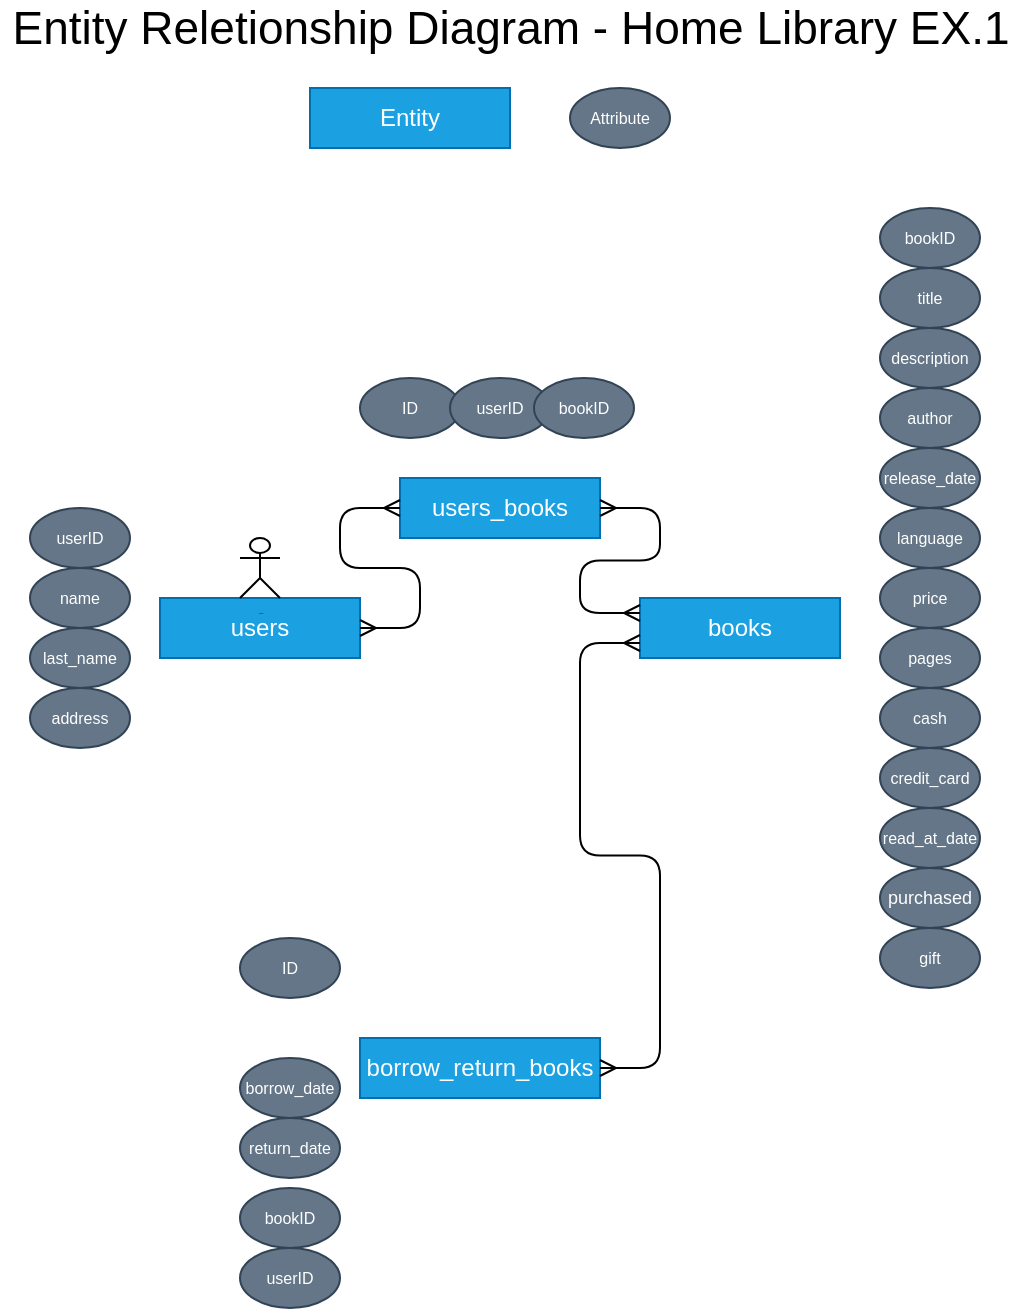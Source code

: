 <mxfile>
    <diagram id="eGNJlup8zPmkg063-UJ1" name="Page-1">
        <mxGraphModel dx="1162" dy="667" grid="1" gridSize="10" guides="1" tooltips="1" connect="1" arrows="1" fold="1" page="1" pageScale="1" pageWidth="583" pageHeight="827" background="none" math="0" shadow="0">
            <root>
                <mxCell id="0"/>
                <mxCell id="1" parent="0"/>
                <mxCell id="2" value="&lt;font style=&quot;font-size: 23px&quot;&gt;Entity Reletionship Diagram - Home Library EX.1&lt;/font&gt;" style="text;html=1;align=center;verticalAlign=middle;resizable=0;points=[];autosize=1;strokeColor=none;" parent="1" vertex="1">
                    <mxGeometry x="25" y="20" width="510" height="20" as="geometry"/>
                </mxCell>
                <mxCell id="3" value="Entity" style="rounded=0;whiteSpace=wrap;html=1;fillColor=#1ba1e2;strokeColor=#006EAF;fontColor=#ffffff;fontSize=12;" parent="1" vertex="1">
                    <mxGeometry x="180" y="60" width="100" height="30" as="geometry"/>
                </mxCell>
                <mxCell id="5" value="&lt;font style=&quot;font-size: 8px&quot;&gt;Attribute&lt;/font&gt;" style="ellipse;whiteSpace=wrap;html=1;fillColor=#647687;strokeColor=#314354;fontColor=#ffffff;fontSize=9;" parent="1" vertex="1">
                    <mxGeometry x="310" y="60" width="50" height="30" as="geometry"/>
                </mxCell>
                <mxCell id="6" value="users" style="rounded=0;whiteSpace=wrap;html=1;fillColor=#1ba1e2;strokeColor=#006EAF;fontColor=#ffffff;" parent="1" vertex="1">
                    <mxGeometry x="105" y="315" width="100" height="30" as="geometry"/>
                </mxCell>
                <mxCell id="12" value="&lt;font style=&quot;font-size: 8px&quot;&gt;name&lt;/font&gt;" style="ellipse;whiteSpace=wrap;html=1;fillColor=#647687;strokeColor=#314354;fontColor=#ffffff;fontSize=9;" parent="1" vertex="1">
                    <mxGeometry x="40" y="300" width="50" height="30" as="geometry"/>
                </mxCell>
                <mxCell id="13" value="&lt;font style=&quot;font-size: 8px&quot;&gt;last_name&lt;/font&gt;" style="ellipse;whiteSpace=wrap;html=1;fillColor=#647687;strokeColor=#314354;fontColor=#ffffff;fontSize=9;" parent="1" vertex="1">
                    <mxGeometry x="40" y="330" width="50" height="30" as="geometry"/>
                </mxCell>
                <mxCell id="15" value="&lt;span style=&quot;font-size: 8px&quot;&gt;address&lt;/span&gt;" style="ellipse;whiteSpace=wrap;html=1;fillColor=#647687;strokeColor=#314354;fontColor=#ffffff;fontSize=9;" parent="1" vertex="1">
                    <mxGeometry x="40" y="360" width="50" height="30" as="geometry"/>
                </mxCell>
                <mxCell id="17" value="&lt;span style=&quot;font-size: 8px&quot;&gt;borrow_date&lt;/span&gt;" style="ellipse;whiteSpace=wrap;html=1;fillColor=#647687;strokeColor=#314354;fontColor=#ffffff;fontSize=9;" parent="1" vertex="1">
                    <mxGeometry x="145" y="545" width="50" height="30" as="geometry"/>
                </mxCell>
                <mxCell id="19" value="&lt;span style=&quot;font-size: 8px&quot;&gt;return_date&lt;/span&gt;" style="ellipse;whiteSpace=wrap;html=1;fillColor=#647687;strokeColor=#314354;fontColor=#ffffff;fontSize=9;" parent="1" vertex="1">
                    <mxGeometry x="145" y="575" width="50" height="30" as="geometry"/>
                </mxCell>
                <mxCell id="20" value="borrow_return_books" style="rounded=0;whiteSpace=wrap;html=1;fillColor=#1ba1e2;strokeColor=#006EAF;fontColor=#ffffff;fontSize=12;" parent="1" vertex="1">
                    <mxGeometry x="205" y="535" width="120" height="30" as="geometry"/>
                </mxCell>
                <mxCell id="21" value="books" style="rounded=0;whiteSpace=wrap;html=1;fillColor=#1ba1e2;strokeColor=#006EAF;fontColor=#ffffff;" parent="1" vertex="1">
                    <mxGeometry x="345" y="315" width="100" height="30" as="geometry"/>
                </mxCell>
                <mxCell id="22" value="&lt;font style=&quot;font-size: 8px&quot;&gt;description&lt;/font&gt;" style="ellipse;whiteSpace=wrap;html=1;fillColor=#647687;strokeColor=#314354;fontColor=#ffffff;fontSize=9;" parent="1" vertex="1">
                    <mxGeometry x="465" y="180" width="50" height="30" as="geometry"/>
                </mxCell>
                <mxCell id="23" value="&lt;span style=&quot;font-size: 8px&quot;&gt;title&lt;/span&gt;" style="ellipse;whiteSpace=wrap;html=1;fillColor=#647687;strokeColor=#314354;fontColor=#ffffff;fontSize=9;" parent="1" vertex="1">
                    <mxGeometry x="465" y="150" width="50" height="30" as="geometry"/>
                </mxCell>
                <mxCell id="24" value="&lt;font style=&quot;font-size: 8px&quot;&gt;author&lt;/font&gt;" style="ellipse;whiteSpace=wrap;html=1;fillColor=#647687;strokeColor=#314354;fontColor=#ffffff;fontSize=9;" parent="1" vertex="1">
                    <mxGeometry x="465" y="210" width="50" height="30" as="geometry"/>
                </mxCell>
                <mxCell id="25" value="&lt;font style=&quot;font-size: 8px&quot;&gt;release_date&lt;/font&gt;" style="ellipse;whiteSpace=wrap;html=1;fillColor=#647687;strokeColor=#314354;fontColor=#ffffff;fontSize=9;" parent="1" vertex="1">
                    <mxGeometry x="465" y="240" width="50" height="30" as="geometry"/>
                </mxCell>
                <mxCell id="26" value="&lt;font style=&quot;font-size: 8px&quot;&gt;language&lt;/font&gt;" style="ellipse;whiteSpace=wrap;html=1;fillColor=#647687;strokeColor=#314354;fontColor=#ffffff;fontSize=9;" parent="1" vertex="1">
                    <mxGeometry x="465" y="270" width="50" height="30" as="geometry"/>
                </mxCell>
                <mxCell id="27" value="&lt;font style=&quot;font-size: 8px&quot;&gt;price&lt;/font&gt;" style="ellipse;whiteSpace=wrap;html=1;fillColor=#647687;strokeColor=#314354;fontColor=#ffffff;fontSize=9;" parent="1" vertex="1">
                    <mxGeometry x="465" y="300" width="50" height="30" as="geometry"/>
                </mxCell>
                <mxCell id="28" value="&lt;font style=&quot;font-size: 8px&quot;&gt;pages&lt;/font&gt;" style="ellipse;whiteSpace=wrap;html=1;fillColor=#647687;strokeColor=#314354;fontColor=#ffffff;fontSize=9;" parent="1" vertex="1">
                    <mxGeometry x="465" y="330" width="50" height="30" as="geometry"/>
                </mxCell>
                <mxCell id="29" value="&lt;font style=&quot;font-size: 8px&quot;&gt;cash&lt;/font&gt;" style="ellipse;whiteSpace=wrap;html=1;fillColor=#647687;strokeColor=#314354;fontColor=#ffffff;fontSize=9;" parent="1" vertex="1">
                    <mxGeometry x="465" y="360" width="50" height="30" as="geometry"/>
                </mxCell>
                <mxCell id="30" value="&lt;font style=&quot;font-size: 8px&quot;&gt;credit_card&lt;/font&gt;" style="ellipse;whiteSpace=wrap;html=1;fillColor=#647687;strokeColor=#314354;fontColor=#ffffff;fontSize=9;" parent="1" vertex="1">
                    <mxGeometry x="465" y="390" width="50" height="30" as="geometry"/>
                </mxCell>
                <mxCell id="32" value="&lt;font style=&quot;font-size: 8px&quot;&gt;read_at_date&lt;/font&gt;" style="ellipse;whiteSpace=wrap;html=1;fillColor=#647687;strokeColor=#314354;fontColor=#ffffff;fontSize=9;" parent="1" vertex="1">
                    <mxGeometry x="465" y="420" width="50" height="30" as="geometry"/>
                </mxCell>
                <mxCell id="33" value="purchased" style="ellipse;whiteSpace=wrap;html=1;fillColor=#647687;strokeColor=#314354;fontColor=#ffffff;fontSize=9;" parent="1" vertex="1">
                    <mxGeometry x="465" y="450" width="50" height="30" as="geometry"/>
                </mxCell>
                <mxCell id="34" value="&lt;font style=&quot;font-size: 8px&quot;&gt;gift&lt;/font&gt;" style="ellipse;whiteSpace=wrap;html=1;fillColor=#647687;strokeColor=#314354;fontColor=#ffffff;fontSize=9;" parent="1" vertex="1">
                    <mxGeometry x="465" y="480" width="50" height="30" as="geometry"/>
                </mxCell>
                <mxCell id="35" value="users_books" style="rounded=0;whiteSpace=wrap;html=1;fillColor=#1ba1e2;strokeColor=#006EAF;fontColor=#ffffff;fontSize=12;" parent="1" vertex="1">
                    <mxGeometry x="225" y="255" width="100" height="30" as="geometry"/>
                </mxCell>
                <mxCell id="36" value="" style="edgeStyle=entityRelationEdgeStyle;fontSize=12;html=1;endArrow=ERmany;startArrow=ERmany;" parent="1" target="35" edge="1">
                    <mxGeometry width="100" height="100" relative="1" as="geometry">
                        <mxPoint x="205" y="330" as="sourcePoint"/>
                        <mxPoint x="220" y="225" as="targetPoint"/>
                    </mxGeometry>
                </mxCell>
                <mxCell id="38" value="" style="edgeStyle=entityRelationEdgeStyle;fontSize=12;html=1;endArrow=ERmany;startArrow=ERmany;exitX=1;exitY=0.5;exitDx=0;exitDy=0;entryX=0;entryY=0.25;entryDx=0;entryDy=0;" parent="1" source="35" target="21" edge="1">
                    <mxGeometry width="100" height="100" relative="1" as="geometry">
                        <mxPoint x="315" y="425" as="sourcePoint"/>
                        <mxPoint x="415" y="325" as="targetPoint"/>
                    </mxGeometry>
                </mxCell>
                <mxCell id="39" value="&lt;font style=&quot;font-size: 8px&quot;&gt;ID&lt;/font&gt;" style="ellipse;whiteSpace=wrap;html=1;fillColor=#647687;strokeColor=#314354;fontColor=#ffffff;fontSize=9;" parent="1" vertex="1">
                    <mxGeometry x="205" y="205" width="50" height="30" as="geometry"/>
                </mxCell>
                <mxCell id="40" value="&lt;font style=&quot;font-size: 8px&quot;&gt;userID&lt;/font&gt;" style="ellipse;whiteSpace=wrap;html=1;fillColor=#647687;strokeColor=#314354;fontColor=#ffffff;fontSize=9;" parent="1" vertex="1">
                    <mxGeometry x="250" y="205" width="50" height="30" as="geometry"/>
                </mxCell>
                <mxCell id="41" value="&lt;font style=&quot;font-size: 8px&quot;&gt;bookID&lt;/font&gt;" style="ellipse;whiteSpace=wrap;html=1;fillColor=#647687;strokeColor=#314354;fontColor=#ffffff;fontSize=9;" parent="1" vertex="1">
                    <mxGeometry x="292" y="205" width="50" height="30" as="geometry"/>
                </mxCell>
                <mxCell id="46" value="Actor" style="shape=umlActor;verticalLabelPosition=bottom;verticalAlign=top;html=1;fontSize=1;" parent="1" vertex="1">
                    <mxGeometry x="145" y="285" width="20" height="30" as="geometry"/>
                </mxCell>
                <mxCell id="47" value="" style="edgeStyle=entityRelationEdgeStyle;fontSize=12;html=1;endArrow=ERmany;startArrow=ERmany;entryX=0;entryY=0.75;entryDx=0;entryDy=0;exitX=1;exitY=0.5;exitDx=0;exitDy=0;" parent="1" source="20" target="21" edge="1">
                    <mxGeometry width="100" height="100" relative="1" as="geometry">
                        <mxPoint x="330" y="490" as="sourcePoint"/>
                        <mxPoint x="430" y="390" as="targetPoint"/>
                    </mxGeometry>
                </mxCell>
                <mxCell id="48" value="&lt;font style=&quot;font-size: 8px&quot;&gt;bookID&lt;/font&gt;" style="ellipse;whiteSpace=wrap;html=1;fillColor=#647687;strokeColor=#314354;fontColor=#ffffff;fontSize=9;" vertex="1" parent="1">
                    <mxGeometry x="465" y="120" width="50" height="30" as="geometry"/>
                </mxCell>
                <mxCell id="49" value="&lt;font style=&quot;font-size: 8px&quot;&gt;userID&lt;/font&gt;" style="ellipse;whiteSpace=wrap;html=1;fillColor=#647687;strokeColor=#314354;fontColor=#ffffff;fontSize=9;" vertex="1" parent="1">
                    <mxGeometry x="40" y="270" width="50" height="30" as="geometry"/>
                </mxCell>
                <mxCell id="50" value="&lt;font style=&quot;font-size: 8px&quot;&gt;ID&lt;/font&gt;" style="ellipse;whiteSpace=wrap;html=1;fillColor=#647687;strokeColor=#314354;fontColor=#ffffff;fontSize=9;" vertex="1" parent="1">
                    <mxGeometry x="145" y="485" width="50" height="30" as="geometry"/>
                </mxCell>
                <mxCell id="51" value="&lt;font style=&quot;font-size: 8px&quot;&gt;bookID&lt;/font&gt;" style="ellipse;whiteSpace=wrap;html=1;fillColor=#647687;strokeColor=#314354;fontColor=#ffffff;fontSize=9;" vertex="1" parent="1">
                    <mxGeometry x="145" y="610" width="50" height="30" as="geometry"/>
                </mxCell>
                <mxCell id="52" value="&lt;font style=&quot;font-size: 8px&quot;&gt;userID&lt;/font&gt;" style="ellipse;whiteSpace=wrap;html=1;fillColor=#647687;strokeColor=#314354;fontColor=#ffffff;fontSize=9;" vertex="1" parent="1">
                    <mxGeometry x="145" y="640" width="50" height="30" as="geometry"/>
                </mxCell>
            </root>
        </mxGraphModel>
    </diagram>
</mxfile>